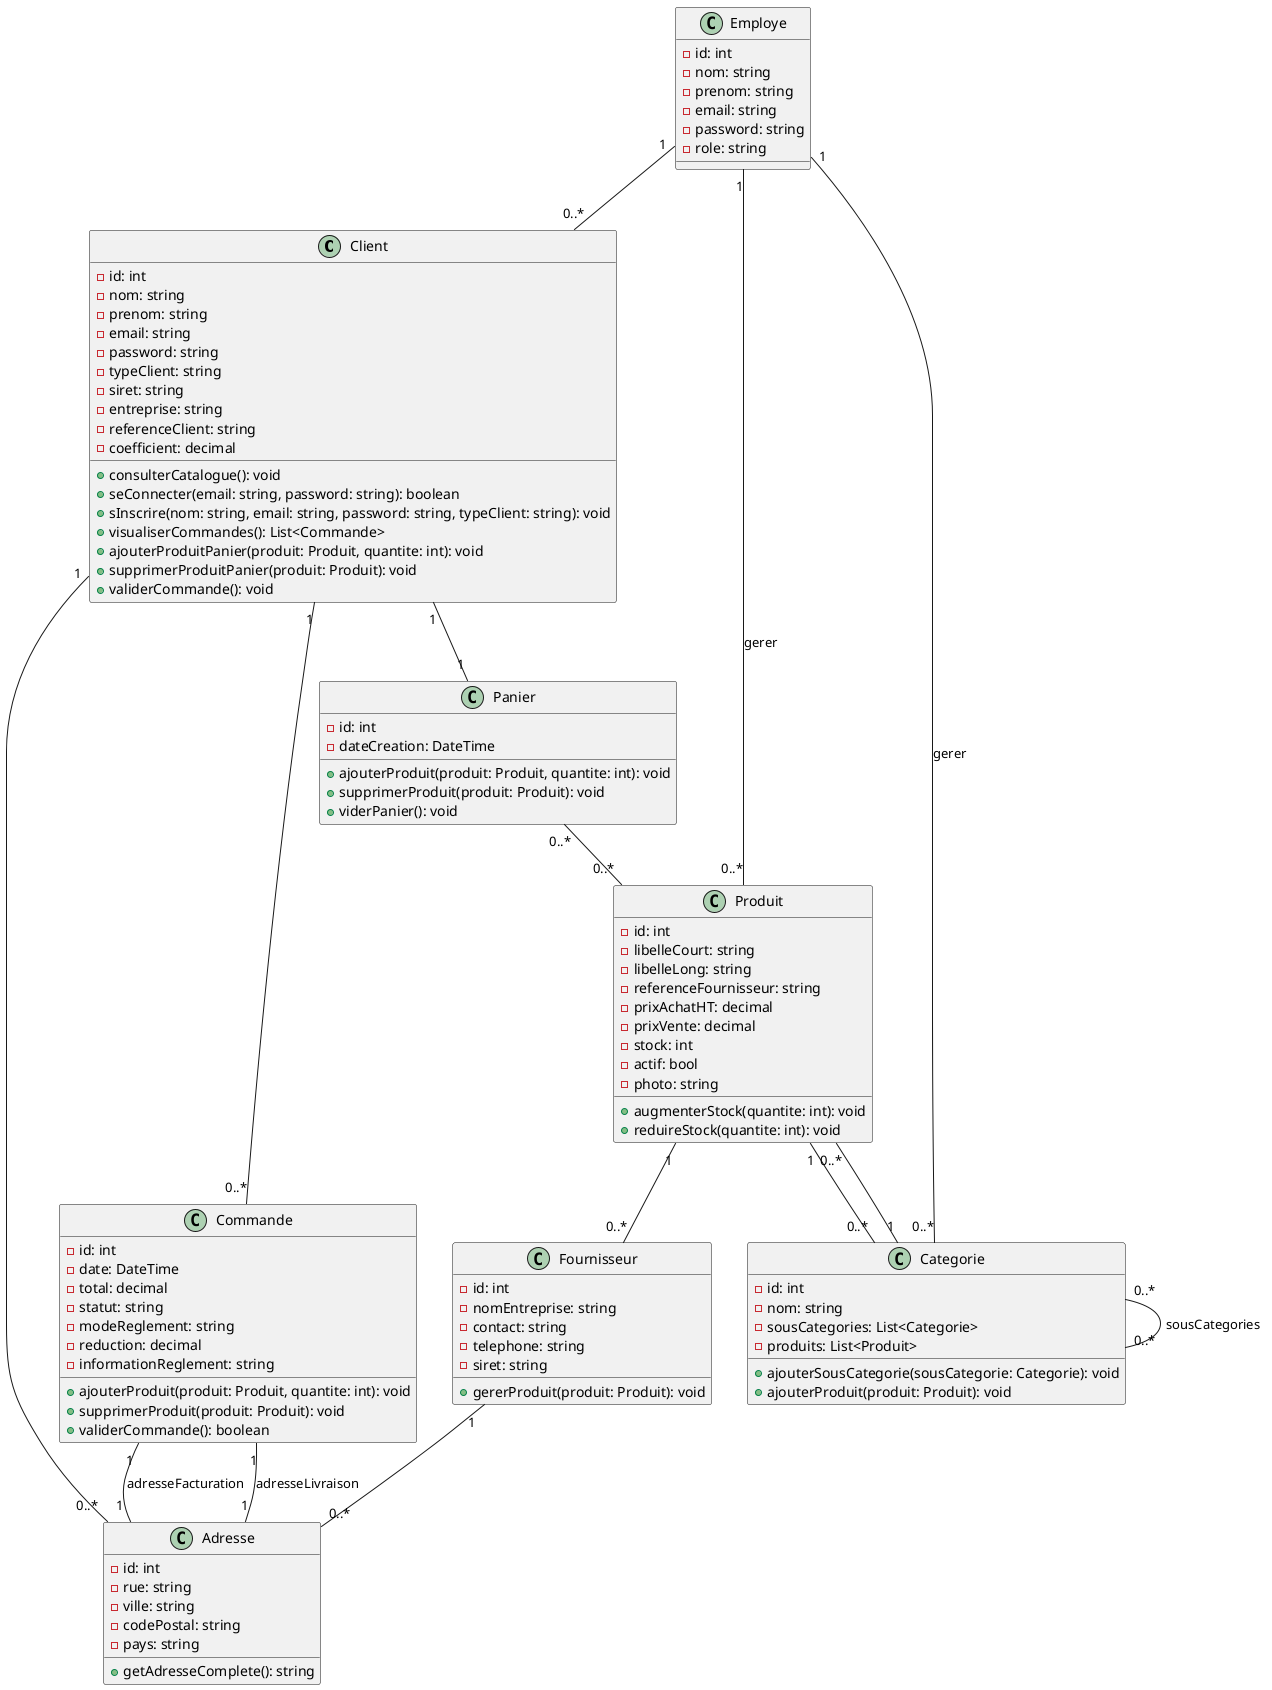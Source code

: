 @startuml diagramme_classe

class Client {
    - id: int
    - nom: string
    - prenom: string
    - email: string
    - password: string
    - typeClient: string
    - siret: string
    - entreprise: string
    - referenceClient: string
    - coefficient: decimal
    + consulterCatalogue(): void
    + seConnecter(email: string, password: string): boolean
    + sInscrire(nom: string, email: string, password: string, typeClient: string): void
    + visualiserCommandes(): List<Commande>
    + ajouterProduitPanier(produit: Produit, quantite: int): void
    + supprimerProduitPanier(produit: Produit): void
    + validerCommande(): void
}

class Adresse {
    - id: int
    - rue: string
    - ville: string
    - codePostal: string
    - pays: string
    + getAdresseComplete(): string
}

class Employe {
    - id: int
    - nom: string
    - prenom: string
    - email: string
    - password: string
    - role: string
}

class Produit {
    - id: int
    - libelleCourt: string
    - libelleLong: string
    - referenceFournisseur: string
    - prixAchatHT: decimal
    - prixVente: decimal
    - stock: int
    - actif: bool
    - photo: string
    + augmenterStock(quantite: int): void
    + reduireStock(quantite: int): void
}

class Categorie {
    - id: int
    - nom: string
    - sousCategories: List<Categorie>
    - produits: List<Produit>
    + ajouterSousCategorie(sousCategorie: Categorie): void
    + ajouterProduit(produit: Produit): void
}

class Fournisseur {
    - id: int
    - nomEntreprise: string
    - contact: string
    - telephone: string
    - siret: string
    + gererProduit(produit: Produit): void
}

class Commande {
    - id: int
    - date: DateTime
    - total: decimal
    - statut: string
    - modeReglement: string
    - reduction: decimal
    - informationReglement: string
    + ajouterProduit(produit: Produit, quantite: int): void
    + supprimerProduit(produit: Produit): void
    + validerCommande(): boolean
}

class Panier {
    - id: int
    - dateCreation: DateTime
    + ajouterProduit(produit: Produit, quantite: int): void
    + supprimerProduit(produit: Produit): void
    + viderPanier(): void
}

Client "1" -- "0..*" Commande
Commande "1" -- "1" Adresse : adresseLivraison
Commande "1" -- "1" Adresse : adresseFacturation
Client "1" -- "0..*" Adresse
Client "1" -- "1" Panier
Employe "1" -- "0..*" Client
Employe "1" -- "0..*" Produit : gerer
Employe "1" -- "0..*" Categorie : gerer

Produit "1" -- "0..*" Fournisseur
Produit "1" -- "0..*" Categorie
Categorie "0..*" -- "0..*" Categorie : sousCategories
Categorie "1" -- "0..*" Produit
Fournisseur "1" -- "0..*" Adresse
Panier "0..*" -- "0..*" Produit

@enduml
